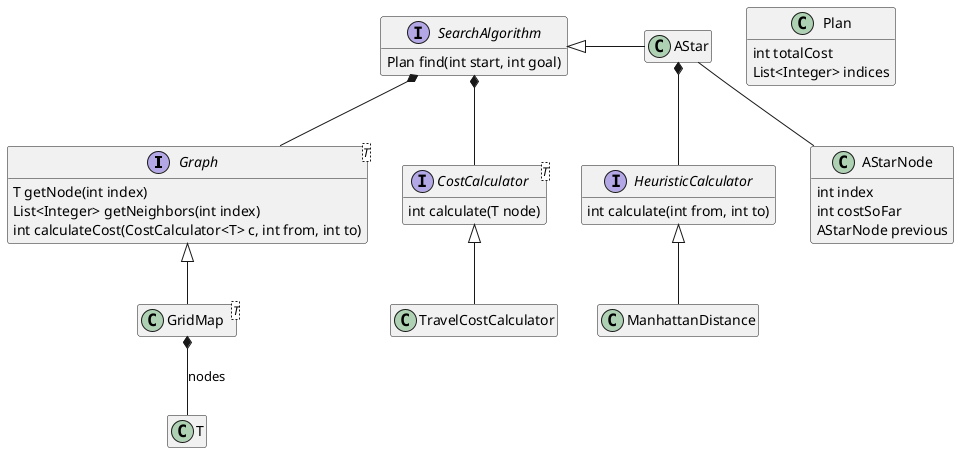 @startuml

hide empty members

interface Graph<T> {
  T getNode(int index)
  List<Integer> getNeighbors(int index)
  int calculateCost(CostCalculator<T> c, int from, int to)
}
interface CostCalculator<T> {
  int calculate(T node)
}
interface HeuristicCalculator {
  int calculate(int from, int to)
}
interface SearchAlgorithm {
  Plan find(int start, int goal)
}
class AStar
class AStarNode {
  int index
  int costSoFar
  AStarNode previous
}
class GridMap<T>

class Plan {
  int totalCost
  List<Integer> indices
}

SearchAlgorithm <|-right- AStar
SearchAlgorithm *-- Graph
SearchAlgorithm *-- CostCalculator

AStar *-- HeuristicCalculator

AStar -- AStarNode

Graph <|-- GridMap

GridMap *-- T : nodes

HeuristicCalculator <|-- ManhattanDistance

CostCalculator <|-- TravelCostCalculator


@enduml